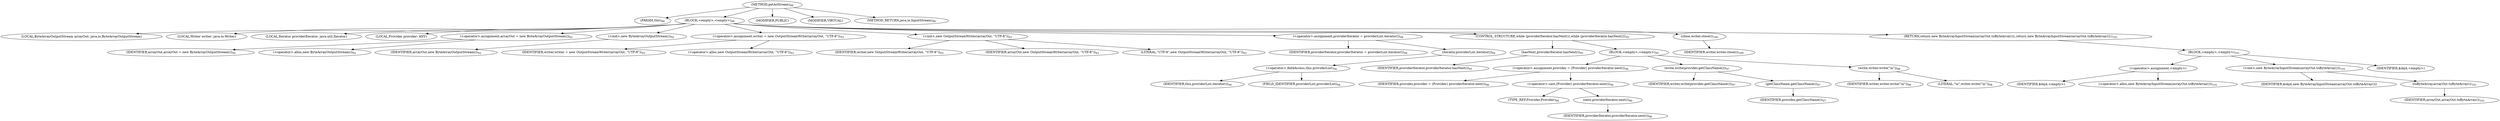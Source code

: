 digraph "getAsStream" {  
"81" [label = <(METHOD,getAsStream)<SUB>86</SUB>> ]
"82" [label = <(PARAM,this)<SUB>86</SUB>> ]
"83" [label = <(BLOCK,&lt;empty&gt;,&lt;empty&gt;)<SUB>86</SUB>> ]
"8" [label = <(LOCAL,ByteArrayOutputStream arrayOut: java.io.ByteArrayOutputStream)> ]
"10" [label = <(LOCAL,Writer writer: java.io.Writer)> ]
"84" [label = <(LOCAL,Iterator providerIterator: java.util.Iterator)> ]
"85" [label = <(LOCAL,Provider provider: ANY)> ]
"86" [label = <(&lt;operator&gt;.assignment,arrayOut = new ByteArrayOutputStream())<SUB>92</SUB>> ]
"87" [label = <(IDENTIFIER,arrayOut,arrayOut = new ByteArrayOutputStream())<SUB>92</SUB>> ]
"88" [label = <(&lt;operator&gt;.alloc,new ByteArrayOutputStream())<SUB>92</SUB>> ]
"89" [label = <(&lt;init&gt;,new ByteArrayOutputStream())<SUB>92</SUB>> ]
"7" [label = <(IDENTIFIER,arrayOut,new ByteArrayOutputStream())<SUB>92</SUB>> ]
"90" [label = <(&lt;operator&gt;.assignment,writer = new OutputStreamWriter(arrayOut, &quot;UTF-8&quot;))<SUB>93</SUB>> ]
"91" [label = <(IDENTIFIER,writer,writer = new OutputStreamWriter(arrayOut, &quot;UTF-8&quot;))<SUB>93</SUB>> ]
"92" [label = <(&lt;operator&gt;.alloc,new OutputStreamWriter(arrayOut, &quot;UTF-8&quot;))<SUB>93</SUB>> ]
"93" [label = <(&lt;init&gt;,new OutputStreamWriter(arrayOut, &quot;UTF-8&quot;))<SUB>93</SUB>> ]
"9" [label = <(IDENTIFIER,writer,new OutputStreamWriter(arrayOut, &quot;UTF-8&quot;))<SUB>93</SUB>> ]
"94" [label = <(IDENTIFIER,arrayOut,new OutputStreamWriter(arrayOut, &quot;UTF-8&quot;))<SUB>93</SUB>> ]
"95" [label = <(LITERAL,&quot;UTF-8&quot;,new OutputStreamWriter(arrayOut, &quot;UTF-8&quot;))<SUB>93</SUB>> ]
"96" [label = <(&lt;operator&gt;.assignment,providerIterator = providerList.iterator())<SUB>94</SUB>> ]
"97" [label = <(IDENTIFIER,providerIterator,providerIterator = providerList.iterator())<SUB>94</SUB>> ]
"98" [label = <(iterator,providerList.iterator())<SUB>94</SUB>> ]
"99" [label = <(&lt;operator&gt;.fieldAccess,this.providerList)<SUB>94</SUB>> ]
"100" [label = <(IDENTIFIER,this,providerList.iterator())<SUB>94</SUB>> ]
"101" [label = <(FIELD_IDENTIFIER,providerList,providerList)<SUB>94</SUB>> ]
"102" [label = <(CONTROL_STRUCTURE,while (providerIterator.hasNext()),while (providerIterator.hasNext()))<SUB>95</SUB>> ]
"103" [label = <(hasNext,providerIterator.hasNext())<SUB>95</SUB>> ]
"104" [label = <(IDENTIFIER,providerIterator,providerIterator.hasNext())<SUB>95</SUB>> ]
"105" [label = <(BLOCK,&lt;empty&gt;,&lt;empty&gt;)<SUB>95</SUB>> ]
"106" [label = <(&lt;operator&gt;.assignment,provider = (Provider) providerIterator.next())<SUB>96</SUB>> ]
"107" [label = <(IDENTIFIER,provider,provider = (Provider) providerIterator.next())<SUB>96</SUB>> ]
"108" [label = <(&lt;operator&gt;.cast,(Provider) providerIterator.next())<SUB>96</SUB>> ]
"109" [label = <(TYPE_REF,Provider,Provider)<SUB>96</SUB>> ]
"110" [label = <(next,providerIterator.next())<SUB>96</SUB>> ]
"111" [label = <(IDENTIFIER,providerIterator,providerIterator.next())<SUB>96</SUB>> ]
"112" [label = <(write,write(provider.getClassName()))<SUB>97</SUB>> ]
"113" [label = <(IDENTIFIER,writer,write(provider.getClassName()))<SUB>97</SUB>> ]
"114" [label = <(getClassName,getClassName())<SUB>97</SUB>> ]
"115" [label = <(IDENTIFIER,provider,getClassName())<SUB>97</SUB>> ]
"116" [label = <(write,writer.write(&quot;\n&quot;))<SUB>98</SUB>> ]
"117" [label = <(IDENTIFIER,writer,writer.write(&quot;\n&quot;))<SUB>98</SUB>> ]
"118" [label = <(LITERAL,&quot;\n&quot;,writer.write(&quot;\n&quot;))<SUB>98</SUB>> ]
"119" [label = <(close,writer.close())<SUB>100</SUB>> ]
"120" [label = <(IDENTIFIER,writer,writer.close())<SUB>100</SUB>> ]
"121" [label = <(RETURN,return new ByteArrayInputStream(arrayOut.toByteArray());,return new ByteArrayInputStream(arrayOut.toByteArray());)<SUB>101</SUB>> ]
"122" [label = <(BLOCK,&lt;empty&gt;,&lt;empty&gt;)<SUB>101</SUB>> ]
"123" [label = <(&lt;operator&gt;.assignment,&lt;empty&gt;)> ]
"124" [label = <(IDENTIFIER,$obj4,&lt;empty&gt;)> ]
"125" [label = <(&lt;operator&gt;.alloc,new ByteArrayInputStream(arrayOut.toByteArray()))<SUB>101</SUB>> ]
"126" [label = <(&lt;init&gt;,new ByteArrayInputStream(arrayOut.toByteArray()))<SUB>101</SUB>> ]
"127" [label = <(IDENTIFIER,$obj4,new ByteArrayInputStream(arrayOut.toByteArray()))> ]
"128" [label = <(toByteArray,arrayOut.toByteArray())<SUB>101</SUB>> ]
"129" [label = <(IDENTIFIER,arrayOut,arrayOut.toByteArray())<SUB>101</SUB>> ]
"130" [label = <(IDENTIFIER,$obj4,&lt;empty&gt;)> ]
"131" [label = <(MODIFIER,PUBLIC)> ]
"132" [label = <(MODIFIER,VIRTUAL)> ]
"133" [label = <(METHOD_RETURN,java.io.InputStream)<SUB>86</SUB>> ]
  "81" -> "82" 
  "81" -> "83" 
  "81" -> "131" 
  "81" -> "132" 
  "81" -> "133" 
  "83" -> "8" 
  "83" -> "10" 
  "83" -> "84" 
  "83" -> "85" 
  "83" -> "86" 
  "83" -> "89" 
  "83" -> "90" 
  "83" -> "93" 
  "83" -> "96" 
  "83" -> "102" 
  "83" -> "119" 
  "83" -> "121" 
  "86" -> "87" 
  "86" -> "88" 
  "89" -> "7" 
  "90" -> "91" 
  "90" -> "92" 
  "93" -> "9" 
  "93" -> "94" 
  "93" -> "95" 
  "96" -> "97" 
  "96" -> "98" 
  "98" -> "99" 
  "99" -> "100" 
  "99" -> "101" 
  "102" -> "103" 
  "102" -> "105" 
  "103" -> "104" 
  "105" -> "106" 
  "105" -> "112" 
  "105" -> "116" 
  "106" -> "107" 
  "106" -> "108" 
  "108" -> "109" 
  "108" -> "110" 
  "110" -> "111" 
  "112" -> "113" 
  "112" -> "114" 
  "114" -> "115" 
  "116" -> "117" 
  "116" -> "118" 
  "119" -> "120" 
  "121" -> "122" 
  "122" -> "123" 
  "122" -> "126" 
  "122" -> "130" 
  "123" -> "124" 
  "123" -> "125" 
  "126" -> "127" 
  "126" -> "128" 
  "128" -> "129" 
}
